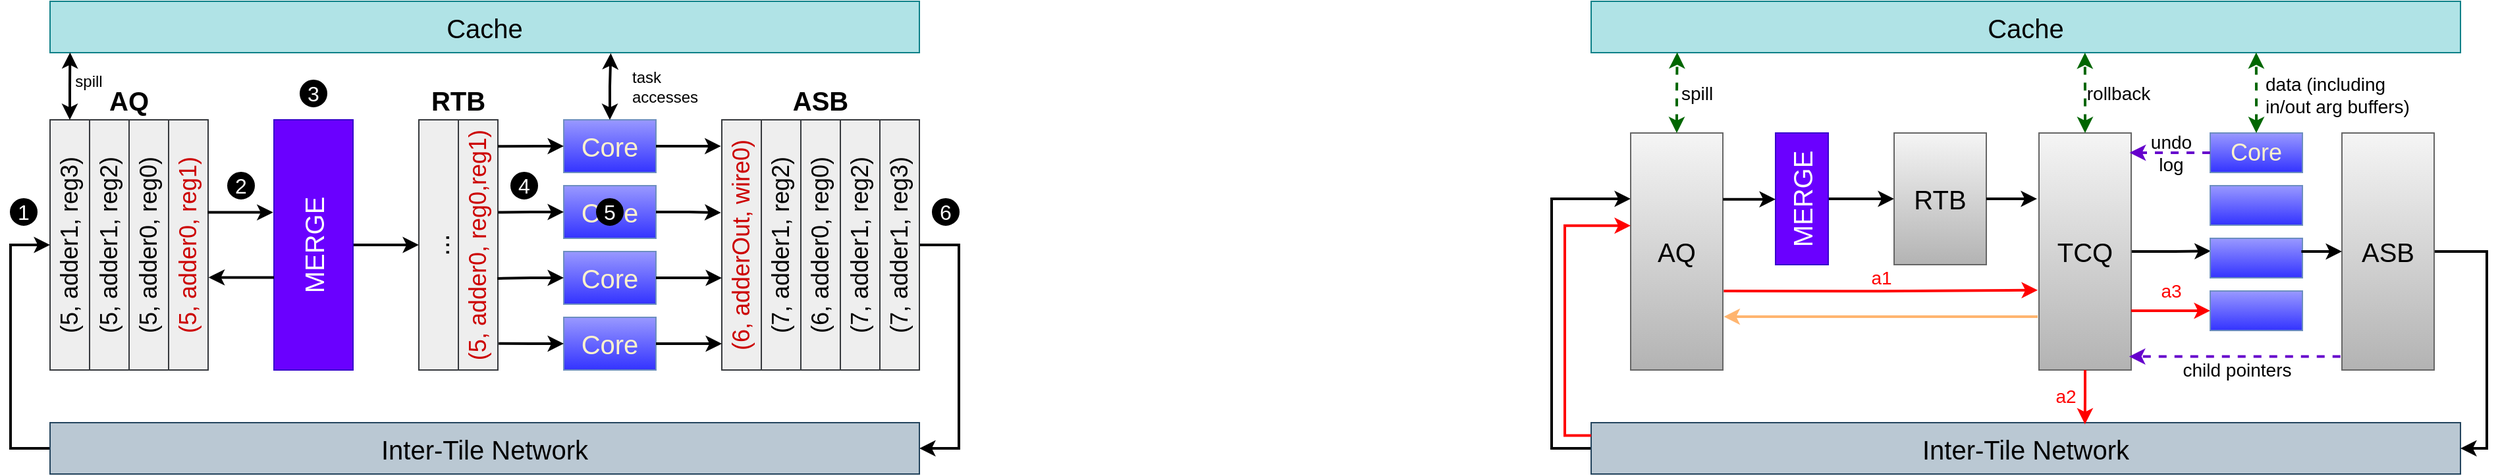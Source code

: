 <mxfile version="24.2.7" type="github">
  <diagram name="第 1 页" id="Oi9lxVLDmaP7N0kQnI4Y">
    <mxGraphModel dx="1434" dy="746" grid="1" gridSize="10" guides="1" tooltips="1" connect="1" arrows="1" fold="1" page="1" pageScale="1" pageWidth="1169" pageHeight="827" math="0" shadow="0">
      <root>
        <mxCell id="0" />
        <mxCell id="1" parent="0" />
        <mxCell id="TrrRXMVcNxFXmYXb0s_2-1" value="" style="group" vertex="1" connectable="0" parent="1">
          <mxGeometry x="1210" y="40" width="710" height="359" as="geometry" />
        </mxCell>
        <mxCell id="TrrRXMVcNxFXmYXb0s_2-2" value="&lt;span style=&quot;font-size: 20px;&quot;&gt;Cache&lt;/span&gt;" style="rounded=0;whiteSpace=wrap;html=1;fillColor=#b0e3e6;strokeColor=#0e8088;" vertex="1" parent="TrrRXMVcNxFXmYXb0s_2-1">
          <mxGeometry x="30" width="660" height="39" as="geometry" />
        </mxCell>
        <mxCell id="TrrRXMVcNxFXmYXb0s_2-3" style="edgeStyle=orthogonalEdgeStyle;rounded=0;orthogonalLoop=1;jettySize=auto;html=1;exitX=0;exitY=0.5;exitDx=0;exitDy=0;strokeWidth=2;entryX=0;entryY=0.278;entryDx=0;entryDy=0;entryPerimeter=0;" edge="1" parent="TrrRXMVcNxFXmYXb0s_2-1" source="TrrRXMVcNxFXmYXb0s_2-4" target="TrrRXMVcNxFXmYXb0s_2-7">
          <mxGeometry relative="1" as="geometry">
            <mxPoint x="40" y="130" as="targetPoint" />
            <Array as="points">
              <mxPoint y="339" />
              <mxPoint y="150" />
            </Array>
          </mxGeometry>
        </mxCell>
        <mxCell id="TrrRXMVcNxFXmYXb0s_2-4" value="&lt;span style=&quot;font-size: 20px;&quot;&gt;Inter-Tile Network&lt;/span&gt;" style="rounded=0;whiteSpace=wrap;html=1;fillColor=#bac8d3;strokeColor=#23445d;" vertex="1" parent="TrrRXMVcNxFXmYXb0s_2-1">
          <mxGeometry x="30" y="320" width="660" height="39" as="geometry" />
        </mxCell>
        <mxCell id="TrrRXMVcNxFXmYXb0s_2-5" style="edgeStyle=orthogonalEdgeStyle;rounded=0;orthogonalLoop=1;jettySize=auto;html=1;exitX=1;exitY=0.5;exitDx=0;exitDy=0;entryX=0;entryY=0.5;entryDx=0;entryDy=0;strokeWidth=2;" edge="1" parent="TrrRXMVcNxFXmYXb0s_2-1" source="TrrRXMVcNxFXmYXb0s_2-6" target="TrrRXMVcNxFXmYXb0s_2-8">
          <mxGeometry relative="1" as="geometry" />
        </mxCell>
        <mxCell id="TrrRXMVcNxFXmYXb0s_2-6" value="MERGE" style="rounded=0;whiteSpace=wrap;html=1;horizontal=0;fontSize=20;fillColor=#6a00ff;strokeColor=#3700CC;fontColor=#ffffff;" vertex="1" parent="TrrRXMVcNxFXmYXb0s_2-1">
          <mxGeometry x="170" y="100" width="40" height="100" as="geometry" />
        </mxCell>
        <mxCell id="TrrRXMVcNxFXmYXb0s_2-7" value="AQ" style="rounded=0;whiteSpace=wrap;html=1;horizontal=1;fontSize=20;fillColor=#f5f5f5;strokeColor=#666666;gradientColor=#b3b3b3;fontStyle=0" vertex="1" parent="TrrRXMVcNxFXmYXb0s_2-1">
          <mxGeometry x="60" y="100" width="70" height="180" as="geometry" />
        </mxCell>
        <mxCell id="TrrRXMVcNxFXmYXb0s_2-8" value="RTB" style="rounded=0;whiteSpace=wrap;html=1;horizontal=1;fontSize=20;fillColor=#f5f5f5;strokeColor=#666666;gradientColor=#b3b3b3;fontStyle=0" vertex="1" parent="TrrRXMVcNxFXmYXb0s_2-1">
          <mxGeometry x="260" y="100" width="70" height="100" as="geometry" />
        </mxCell>
        <mxCell id="TrrRXMVcNxFXmYXb0s_2-9" style="edgeStyle=orthogonalEdgeStyle;rounded=0;orthogonalLoop=1;jettySize=auto;html=1;exitX=1;exitY=0.5;exitDx=0;exitDy=0;entryX=0.005;entryY=0.322;entryDx=0;entryDy=0;entryPerimeter=0;strokeWidth=2;" edge="1" parent="TrrRXMVcNxFXmYXb0s_2-1" source="TrrRXMVcNxFXmYXb0s_2-10" target="TrrRXMVcNxFXmYXb0s_2-15">
          <mxGeometry relative="1" as="geometry">
            <mxPoint x="490" y="190" as="targetPoint" />
          </mxGeometry>
        </mxCell>
        <mxCell id="TrrRXMVcNxFXmYXb0s_2-10" value="TCQ" style="rounded=0;whiteSpace=wrap;html=1;horizontal=1;fontSize=20;fillColor=#f5f5f5;strokeColor=#666666;gradientColor=#b3b3b3;fontStyle=0" vertex="1" parent="TrrRXMVcNxFXmYXb0s_2-1">
          <mxGeometry x="370" y="100" width="70" height="180" as="geometry" />
        </mxCell>
        <mxCell id="TrrRXMVcNxFXmYXb0s_2-11" style="edgeStyle=orthogonalEdgeStyle;rounded=0;orthogonalLoop=1;jettySize=auto;html=1;exitX=1;exitY=0.5;exitDx=0;exitDy=0;entryX=1;entryY=0.5;entryDx=0;entryDy=0;strokeWidth=2;" edge="1" parent="TrrRXMVcNxFXmYXb0s_2-1" source="TrrRXMVcNxFXmYXb0s_2-12" target="TrrRXMVcNxFXmYXb0s_2-4">
          <mxGeometry relative="1" as="geometry">
            <mxPoint x="720" y="350" as="targetPoint" />
            <Array as="points">
              <mxPoint x="710" y="190" />
              <mxPoint x="710" y="339" />
            </Array>
          </mxGeometry>
        </mxCell>
        <mxCell id="TrrRXMVcNxFXmYXb0s_2-12" value="ASB" style="rounded=0;whiteSpace=wrap;html=1;horizontal=1;fontSize=20;fillColor=#f5f5f5;strokeColor=#666666;gradientColor=#b3b3b3;fontStyle=0" vertex="1" parent="TrrRXMVcNxFXmYXb0s_2-1">
          <mxGeometry x="600" y="100" width="70" height="180" as="geometry" />
        </mxCell>
        <mxCell id="TrrRXMVcNxFXmYXb0s_2-13" value="Core" style="rounded=0;whiteSpace=wrap;html=1;fillColor=#9999FF;gradientColor=#3333FF;strokeColor=#6c8ebf;fontSize=18;fontColor=#FFF2CC;" vertex="1" parent="TrrRXMVcNxFXmYXb0s_2-1">
          <mxGeometry x="500" y="100" width="70" height="30" as="geometry" />
        </mxCell>
        <mxCell id="TrrRXMVcNxFXmYXb0s_2-14" value="" style="rounded=0;whiteSpace=wrap;html=1;fillColor=#9999FF;gradientColor=#3333FF;strokeColor=#6c8ebf;fontSize=18;fontColor=#FFF2CC;" vertex="1" parent="TrrRXMVcNxFXmYXb0s_2-1">
          <mxGeometry x="500" y="140" width="70" height="30" as="geometry" />
        </mxCell>
        <mxCell id="TrrRXMVcNxFXmYXb0s_2-15" value="" style="rounded=0;whiteSpace=wrap;html=1;fillColor=#9999FF;gradientColor=#3333FF;strokeColor=#6c8ebf;fontSize=18;fontColor=#FFF2CC;" vertex="1" parent="TrrRXMVcNxFXmYXb0s_2-1">
          <mxGeometry x="500" y="180" width="70" height="30" as="geometry" />
        </mxCell>
        <mxCell id="TrrRXMVcNxFXmYXb0s_2-16" value="a3" style="edgeStyle=orthogonalEdgeStyle;rounded=0;orthogonalLoop=1;jettySize=auto;html=1;exitX=0;exitY=0.5;exitDx=0;exitDy=0;entryX=1;entryY=0.75;entryDx=0;entryDy=0;startArrow=classic;startFill=1;endArrow=none;endFill=0;strokeWidth=2;strokeColor=#FF0000;fontColor=#FF0000;fontSize=14;" edge="1" parent="TrrRXMVcNxFXmYXb0s_2-1" source="TrrRXMVcNxFXmYXb0s_2-17" target="TrrRXMVcNxFXmYXb0s_2-10">
          <mxGeometry y="-15" relative="1" as="geometry">
            <mxPoint as="offset" />
          </mxGeometry>
        </mxCell>
        <mxCell id="TrrRXMVcNxFXmYXb0s_2-17" value="" style="rounded=0;whiteSpace=wrap;html=1;fillColor=#9999FF;gradientColor=#3333FF;strokeColor=#6c8ebf;fontSize=18;fontColor=#FFF2CC;" vertex="1" parent="TrrRXMVcNxFXmYXb0s_2-1">
          <mxGeometry x="500" y="220" width="70" height="30" as="geometry" />
        </mxCell>
        <mxCell id="TrrRXMVcNxFXmYXb0s_2-18" value="a2" style="edgeStyle=orthogonalEdgeStyle;rounded=0;orthogonalLoop=1;jettySize=auto;html=1;exitX=0.5;exitY=1;exitDx=0;exitDy=0;entryX=0.568;entryY=0.031;entryDx=0;entryDy=0;entryPerimeter=0;strokeWidth=2;strokeColor=#FF0000;fontSize=14;fontColor=#FF0000;" edge="1" parent="TrrRXMVcNxFXmYXb0s_2-1" source="TrrRXMVcNxFXmYXb0s_2-10" target="TrrRXMVcNxFXmYXb0s_2-4">
          <mxGeometry x="-0.027" y="-15" relative="1" as="geometry">
            <mxPoint as="offset" />
          </mxGeometry>
        </mxCell>
        <mxCell id="TrrRXMVcNxFXmYXb0s_2-19" value="a1" style="edgeStyle=orthogonalEdgeStyle;rounded=0;orthogonalLoop=1;jettySize=auto;html=1;exitX=1.01;exitY=0.667;exitDx=0;exitDy=0;entryX=-0.014;entryY=0.663;entryDx=0;entryDy=0;entryPerimeter=0;exitPerimeter=0;strokeWidth=2;strokeColor=#FF0000;fontSize=14;fontColor=#FF0000;" edge="1" parent="TrrRXMVcNxFXmYXb0s_2-1" source="TrrRXMVcNxFXmYXb0s_2-7" target="TrrRXMVcNxFXmYXb0s_2-10">
          <mxGeometry x="0.004" y="9" relative="1" as="geometry">
            <mxPoint as="offset" />
          </mxGeometry>
        </mxCell>
        <mxCell id="TrrRXMVcNxFXmYXb0s_2-20" style="edgeStyle=orthogonalEdgeStyle;rounded=0;orthogonalLoop=1;jettySize=auto;html=1;exitX=-0.014;exitY=0.775;exitDx=0;exitDy=0;exitPerimeter=0;entryX=1.01;entryY=0.775;entryDx=0;entryDy=0;entryPerimeter=0;strokeWidth=2;strokeColor=#FFB570;" edge="1" parent="TrrRXMVcNxFXmYXb0s_2-1" source="TrrRXMVcNxFXmYXb0s_2-10" target="TrrRXMVcNxFXmYXb0s_2-7">
          <mxGeometry relative="1" as="geometry">
            <mxPoint x="141" y="230" as="sourcePoint" />
            <mxPoint x="200" y="280" as="targetPoint" />
          </mxGeometry>
        </mxCell>
        <mxCell id="TrrRXMVcNxFXmYXb0s_2-21" style="edgeStyle=orthogonalEdgeStyle;rounded=0;orthogonalLoop=1;jettySize=auto;html=1;exitX=1.002;exitY=0.28;exitDx=0;exitDy=0;strokeWidth=2;exitPerimeter=0;entryX=0;entryY=0.5;entryDx=0;entryDy=0;" edge="1" parent="TrrRXMVcNxFXmYXb0s_2-1" source="TrrRXMVcNxFXmYXb0s_2-7" target="TrrRXMVcNxFXmYXb0s_2-6">
          <mxGeometry relative="1" as="geometry">
            <mxPoint x="170" y="145" as="targetPoint" />
          </mxGeometry>
        </mxCell>
        <mxCell id="TrrRXMVcNxFXmYXb0s_2-22" style="edgeStyle=orthogonalEdgeStyle;rounded=0;orthogonalLoop=1;jettySize=auto;html=1;exitX=1;exitY=0.5;exitDx=0;exitDy=0;entryX=-0.022;entryY=0.274;entryDx=0;entryDy=0;entryPerimeter=0;strokeWidth=2;" edge="1" parent="TrrRXMVcNxFXmYXb0s_2-1" source="TrrRXMVcNxFXmYXb0s_2-8" target="TrrRXMVcNxFXmYXb0s_2-10">
          <mxGeometry relative="1" as="geometry" />
        </mxCell>
        <mxCell id="TrrRXMVcNxFXmYXb0s_2-23" style="edgeStyle=orthogonalEdgeStyle;rounded=0;orthogonalLoop=1;jettySize=auto;html=1;exitX=0;exitY=0.5;exitDx=0;exitDy=0;entryX=0.989;entryY=0.341;entryDx=0;entryDy=0;entryPerimeter=0;startArrow=classic;startFill=1;endArrow=none;endFill=0;strokeWidth=2;" edge="1" parent="TrrRXMVcNxFXmYXb0s_2-1" source="TrrRXMVcNxFXmYXb0s_2-12" target="TrrRXMVcNxFXmYXb0s_2-15">
          <mxGeometry relative="1" as="geometry" />
        </mxCell>
        <mxCell id="TrrRXMVcNxFXmYXb0s_2-24" value="undo&lt;div style=&quot;font-size: 14px;&quot;&gt;log&lt;/div&gt;" style="edgeStyle=orthogonalEdgeStyle;rounded=0;orthogonalLoop=1;jettySize=auto;html=1;exitX=0;exitY=0.5;exitDx=0;exitDy=0;entryX=0.984;entryY=0.083;entryDx=0;entryDy=0;entryPerimeter=0;strokeWidth=2;strokeColor=#6600CC;dashed=1;labelBackgroundColor=none;fontSize=14;" edge="1" parent="TrrRXMVcNxFXmYXb0s_2-1" source="TrrRXMVcNxFXmYXb0s_2-13" target="TrrRXMVcNxFXmYXb0s_2-10">
          <mxGeometry x="-0.021" relative="1" as="geometry">
            <mxPoint as="offset" />
          </mxGeometry>
        </mxCell>
        <mxCell id="TrrRXMVcNxFXmYXb0s_2-25" value="child pointers" style="edgeStyle=orthogonalEdgeStyle;rounded=0;orthogonalLoop=1;jettySize=auto;html=1;exitX=-0.016;exitY=0.943;exitDx=0;exitDy=0;strokeWidth=2;strokeColor=#6600CC;dashed=1;exitPerimeter=0;entryX=0.978;entryY=0.943;entryDx=0;entryDy=0;entryPerimeter=0;fontSize=14;" edge="1" parent="TrrRXMVcNxFXmYXb0s_2-1" source="TrrRXMVcNxFXmYXb0s_2-12" target="TrrRXMVcNxFXmYXb0s_2-10">
          <mxGeometry x="-0.017" y="10" relative="1" as="geometry">
            <mxPoint x="510" y="125" as="sourcePoint" />
            <mxPoint x="440" y="270" as="targetPoint" />
            <mxPoint as="offset" />
          </mxGeometry>
        </mxCell>
        <mxCell id="TrrRXMVcNxFXmYXb0s_2-26" value="data (including&lt;div style=&quot;font-size: 14px;&quot;&gt;in/out arg buffers)&lt;/div&gt;" style="edgeStyle=orthogonalEdgeStyle;rounded=0;orthogonalLoop=1;jettySize=auto;html=1;exitX=0.5;exitY=0;exitDx=0;exitDy=0;entryX=0.765;entryY=0.997;entryDx=0;entryDy=0;entryPerimeter=0;startArrow=classic;startFill=1;strokeWidth=2;dashed=1;strokeColor=#006600;align=left;fontSize=14;" edge="1" parent="TrrRXMVcNxFXmYXb0s_2-1" source="TrrRXMVcNxFXmYXb0s_2-13" target="TrrRXMVcNxFXmYXb0s_2-2">
          <mxGeometry x="-0.028" y="-5" relative="1" as="geometry">
            <Array as="points">
              <mxPoint x="535" y="70" />
              <mxPoint x="535" y="70" />
            </Array>
            <mxPoint as="offset" />
          </mxGeometry>
        </mxCell>
        <mxCell id="TrrRXMVcNxFXmYXb0s_2-27" style="edgeStyle=orthogonalEdgeStyle;rounded=0;orthogonalLoop=1;jettySize=auto;html=1;exitX=0;exitY=0.25;exitDx=0;exitDy=0;strokeWidth=2;entryX=0;entryY=0.391;entryDx=0;entryDy=0;entryPerimeter=0;strokeColor=#FF0000;" edge="1" parent="TrrRXMVcNxFXmYXb0s_2-1" source="TrrRXMVcNxFXmYXb0s_2-4" target="TrrRXMVcNxFXmYXb0s_2-7">
          <mxGeometry relative="1" as="geometry">
            <mxPoint x="40" y="350" as="sourcePoint" />
            <mxPoint x="70" y="140" as="targetPoint" />
          </mxGeometry>
        </mxCell>
        <mxCell id="TrrRXMVcNxFXmYXb0s_2-28" value="spill" style="edgeStyle=orthogonalEdgeStyle;rounded=0;orthogonalLoop=1;jettySize=auto;html=1;exitX=0.5;exitY=0;exitDx=0;exitDy=0;entryX=0.099;entryY=0.995;entryDx=0;entryDy=0;entryPerimeter=0;startArrow=classic;startFill=1;strokeWidth=2;dashed=1;strokeColor=#006600;fontSize=14;" edge="1" parent="TrrRXMVcNxFXmYXb0s_2-1" source="TrrRXMVcNxFXmYXb0s_2-7" target="TrrRXMVcNxFXmYXb0s_2-2">
          <mxGeometry x="0.002" y="-15" relative="1" as="geometry">
            <mxPoint y="1" as="offset" />
          </mxGeometry>
        </mxCell>
        <mxCell id="TrrRXMVcNxFXmYXb0s_2-29" value="rollback" style="edgeStyle=orthogonalEdgeStyle;rounded=0;orthogonalLoop=1;jettySize=auto;html=1;exitX=0.5;exitY=0;exitDx=0;exitDy=0;entryX=0.568;entryY=1;entryDx=0;entryDy=0;entryPerimeter=0;startArrow=classic;startFill=1;strokeWidth=2;dashed=1;strokeColor=#006600;fontSize=14;" edge="1" parent="TrrRXMVcNxFXmYXb0s_2-1" source="TrrRXMVcNxFXmYXb0s_2-10" target="TrrRXMVcNxFXmYXb0s_2-2">
          <mxGeometry x="-0.016" y="-25" relative="1" as="geometry">
            <Array as="points">
              <mxPoint x="405" y="70" />
              <mxPoint x="405" y="70" />
            </Array>
            <mxPoint as="offset" />
          </mxGeometry>
        </mxCell>
        <mxCell id="TrrRXMVcNxFXmYXb0s_2-30" value="" style="group" vertex="1" connectable="0" parent="1">
          <mxGeometry x="40" y="40" width="720" height="359" as="geometry" />
        </mxCell>
        <mxCell id="TrrRXMVcNxFXmYXb0s_2-31" value="(5, adder1, reg3)" style="rounded=0;whiteSpace=wrap;html=1;horizontal=0;fontSize=18;fillColor=#eeeeee;strokeColor=#36393d;" vertex="1" parent="TrrRXMVcNxFXmYXb0s_2-30">
          <mxGeometry x="30" y="90" width="30" height="190" as="geometry" />
        </mxCell>
        <mxCell id="TrrRXMVcNxFXmYXb0s_2-32" value="(5, adder1, reg2)" style="rounded=0;whiteSpace=wrap;html=1;horizontal=0;fontSize=18;fillColor=#eeeeee;strokeColor=#36393d;" vertex="1" parent="TrrRXMVcNxFXmYXb0s_2-30">
          <mxGeometry x="60" y="90" width="30" height="190" as="geometry" />
        </mxCell>
        <mxCell id="TrrRXMVcNxFXmYXb0s_2-33" value="(5, adder0, reg0)" style="rounded=0;whiteSpace=wrap;html=1;horizontal=0;fontSize=18;fillColor=#eeeeee;strokeColor=#36393d;" vertex="1" parent="TrrRXMVcNxFXmYXb0s_2-30">
          <mxGeometry x="90" y="90" width="30" height="190" as="geometry" />
        </mxCell>
        <mxCell id="TrrRXMVcNxFXmYXb0s_2-34" value="(5, adder0, reg1)" style="rounded=0;whiteSpace=wrap;html=1;horizontal=0;fontSize=18;fillColor=#eeeeee;strokeColor=#36393d;fontColor=#CC0000;" vertex="1" parent="TrrRXMVcNxFXmYXb0s_2-30">
          <mxGeometry x="120" y="90" width="30" height="190" as="geometry" />
        </mxCell>
        <mxCell id="TrrRXMVcNxFXmYXb0s_2-35" style="edgeStyle=orthogonalEdgeStyle;rounded=0;orthogonalLoop=1;jettySize=auto;html=1;entryX=0;entryY=0.5;entryDx=0;entryDy=0;strokeWidth=2;" edge="1" parent="TrrRXMVcNxFXmYXb0s_2-30" source="TrrRXMVcNxFXmYXb0s_2-36" target="TrrRXMVcNxFXmYXb0s_2-41">
          <mxGeometry relative="1" as="geometry" />
        </mxCell>
        <mxCell id="TrrRXMVcNxFXmYXb0s_2-36" value="MERGE" style="rounded=0;whiteSpace=wrap;html=1;horizontal=0;fontSize=20;fillColor=#6a00ff;strokeColor=#3700CC;fontColor=#ffffff;" vertex="1" parent="TrrRXMVcNxFXmYXb0s_2-30">
          <mxGeometry x="200" y="90" width="60" height="190" as="geometry" />
        </mxCell>
        <mxCell id="TrrRXMVcNxFXmYXb0s_2-37" value="Core" style="rounded=0;whiteSpace=wrap;html=1;fillColor=#9999FF;gradientColor=#3333FF;strokeColor=#6c8ebf;fontSize=20;fontColor=#FFF2CC;" vertex="1" parent="TrrRXMVcNxFXmYXb0s_2-30">
          <mxGeometry x="420" y="90" width="70" height="40" as="geometry" />
        </mxCell>
        <mxCell id="TrrRXMVcNxFXmYXb0s_2-38" value="Core" style="rounded=0;whiteSpace=wrap;html=1;fillColor=#9999FF;gradientColor=#3333FF;strokeColor=#6c8ebf;fontSize=20;fontColor=#FFF2CC;" vertex="1" parent="TrrRXMVcNxFXmYXb0s_2-30">
          <mxGeometry x="420" y="140" width="70" height="40" as="geometry" />
        </mxCell>
        <mxCell id="TrrRXMVcNxFXmYXb0s_2-39" value="Core" style="rounded=0;whiteSpace=wrap;html=1;fillColor=#9999FF;gradientColor=#3333FF;strokeColor=#6c8ebf;fontSize=20;fontColor=#FFF2CC;" vertex="1" parent="TrrRXMVcNxFXmYXb0s_2-30">
          <mxGeometry x="420" y="190" width="70" height="40" as="geometry" />
        </mxCell>
        <mxCell id="TrrRXMVcNxFXmYXb0s_2-40" value="Core" style="rounded=0;whiteSpace=wrap;html=1;fillColor=#9999FF;gradientColor=#3333FF;strokeColor=#6c8ebf;fontSize=20;fontColor=#FFF2CC;" vertex="1" parent="TrrRXMVcNxFXmYXb0s_2-30">
          <mxGeometry x="420" y="240" width="70" height="40" as="geometry" />
        </mxCell>
        <mxCell id="TrrRXMVcNxFXmYXb0s_2-41" value="..." style="rounded=0;whiteSpace=wrap;html=1;horizontal=0;fontSize=20;fillColor=#eeeeee;strokeColor=#36393d;" vertex="1" parent="TrrRXMVcNxFXmYXb0s_2-30">
          <mxGeometry x="310" y="90" width="30" height="190" as="geometry" />
        </mxCell>
        <mxCell id="TrrRXMVcNxFXmYXb0s_2-42" value="(5, adder0, reg0,reg1)" style="rounded=0;whiteSpace=wrap;html=1;horizontal=0;fontSize=18;fillColor=#eeeeee;strokeColor=#36393d;fontColor=#CC0000;" vertex="1" parent="TrrRXMVcNxFXmYXb0s_2-30">
          <mxGeometry x="340" y="90" width="30" height="190" as="geometry" />
        </mxCell>
        <mxCell id="TrrRXMVcNxFXmYXb0s_2-43" value="(6, adderOut, wire0)" style="rounded=0;whiteSpace=wrap;html=1;horizontal=0;fontSize=18;fillColor=#eeeeee;strokeColor=#36393d;fontColor=#CC0000;" vertex="1" parent="TrrRXMVcNxFXmYXb0s_2-30">
          <mxGeometry x="540" y="90" width="30" height="190" as="geometry" />
        </mxCell>
        <mxCell id="TrrRXMVcNxFXmYXb0s_2-44" value="(7, adder1, reg2)" style="rounded=0;whiteSpace=wrap;html=1;horizontal=0;fontSize=18;fillColor=#eeeeee;strokeColor=#36393d;" vertex="1" parent="TrrRXMVcNxFXmYXb0s_2-30">
          <mxGeometry x="570" y="90" width="30" height="190" as="geometry" />
        </mxCell>
        <mxCell id="TrrRXMVcNxFXmYXb0s_2-45" value="(6, adder0, reg0)" style="rounded=0;whiteSpace=wrap;html=1;horizontal=0;fontSize=18;fillColor=#eeeeee;strokeColor=#36393d;" vertex="1" parent="TrrRXMVcNxFXmYXb0s_2-30">
          <mxGeometry x="600" y="90" width="30" height="190" as="geometry" />
        </mxCell>
        <mxCell id="TrrRXMVcNxFXmYXb0s_2-46" value="(7, adder1, reg2)" style="rounded=0;whiteSpace=wrap;html=1;horizontal=0;fontSize=18;fillColor=#eeeeee;strokeColor=#36393d;" vertex="1" parent="TrrRXMVcNxFXmYXb0s_2-30">
          <mxGeometry x="630" y="90" width="30" height="190" as="geometry" />
        </mxCell>
        <mxCell id="TrrRXMVcNxFXmYXb0s_2-47" style="edgeStyle=orthogonalEdgeStyle;rounded=0;orthogonalLoop=1;jettySize=auto;html=1;exitX=1;exitY=0.5;exitDx=0;exitDy=0;entryX=1;entryY=0.5;entryDx=0;entryDy=0;strokeWidth=2;" edge="1" parent="TrrRXMVcNxFXmYXb0s_2-30" source="TrrRXMVcNxFXmYXb0s_2-48" target="TrrRXMVcNxFXmYXb0s_2-51">
          <mxGeometry relative="1" as="geometry">
            <Array as="points">
              <mxPoint x="720" y="185" />
              <mxPoint x="720" y="340" />
            </Array>
          </mxGeometry>
        </mxCell>
        <mxCell id="TrrRXMVcNxFXmYXb0s_2-48" value="(7, adder1, reg3)" style="rounded=0;whiteSpace=wrap;html=1;horizontal=0;fontSize=18;fillColor=#eeeeee;strokeColor=#36393d;" vertex="1" parent="TrrRXMVcNxFXmYXb0s_2-30">
          <mxGeometry x="660" y="90" width="30" height="190" as="geometry" />
        </mxCell>
        <mxCell id="TrrRXMVcNxFXmYXb0s_2-49" value="&lt;span style=&quot;font-size: 20px;&quot;&gt;Cache&lt;/span&gt;" style="rounded=0;whiteSpace=wrap;html=1;fillColor=#b0e3e6;strokeColor=#0e8088;" vertex="1" parent="TrrRXMVcNxFXmYXb0s_2-30">
          <mxGeometry x="30" width="660" height="39" as="geometry" />
        </mxCell>
        <mxCell id="TrrRXMVcNxFXmYXb0s_2-50" style="edgeStyle=orthogonalEdgeStyle;rounded=0;orthogonalLoop=1;jettySize=auto;html=1;exitX=0;exitY=0.5;exitDx=0;exitDy=0;entryX=0;entryY=0.5;entryDx=0;entryDy=0;strokeWidth=2;" edge="1" parent="TrrRXMVcNxFXmYXb0s_2-30" source="TrrRXMVcNxFXmYXb0s_2-51" target="TrrRXMVcNxFXmYXb0s_2-31">
          <mxGeometry relative="1" as="geometry">
            <Array as="points">
              <mxPoint y="340" />
              <mxPoint y="185" />
            </Array>
          </mxGeometry>
        </mxCell>
        <mxCell id="TrrRXMVcNxFXmYXb0s_2-51" value="&lt;span style=&quot;font-size: 20px;&quot;&gt;Inter-Tile Network&lt;/span&gt;" style="rounded=0;whiteSpace=wrap;html=1;fillColor=#bac8d3;strokeColor=#23445d;" vertex="1" parent="TrrRXMVcNxFXmYXb0s_2-30">
          <mxGeometry x="30" y="320" width="660" height="39" as="geometry" />
        </mxCell>
        <mxCell id="TrrRXMVcNxFXmYXb0s_2-52" value="spill" style="edgeStyle=orthogonalEdgeStyle;rounded=0;orthogonalLoop=1;jettySize=auto;html=1;startArrow=classic;startFill=1;entryX=0.023;entryY=0.996;entryDx=0;entryDy=0;entryPerimeter=0;strokeWidth=2;fontSize=12;" edge="1" parent="TrrRXMVcNxFXmYXb0s_2-30" source="TrrRXMVcNxFXmYXb0s_2-31" target="TrrRXMVcNxFXmYXb0s_2-49">
          <mxGeometry x="0.152" y="-14" relative="1" as="geometry">
            <mxPoint x="45" y="40" as="targetPoint" />
            <mxPoint as="offset" />
          </mxGeometry>
        </mxCell>
        <mxCell id="TrrRXMVcNxFXmYXb0s_2-53" style="edgeStyle=orthogonalEdgeStyle;rounded=0;orthogonalLoop=1;jettySize=auto;html=1;exitX=1;exitY=0.5;exitDx=0;exitDy=0;entryX=-0.022;entryY=0.105;entryDx=0;entryDy=0;entryPerimeter=0;strokeWidth=2;" edge="1" parent="TrrRXMVcNxFXmYXb0s_2-30" source="TrrRXMVcNxFXmYXb0s_2-37" target="TrrRXMVcNxFXmYXb0s_2-43">
          <mxGeometry relative="1" as="geometry" />
        </mxCell>
        <mxCell id="TrrRXMVcNxFXmYXb0s_2-54" style="edgeStyle=orthogonalEdgeStyle;rounded=0;orthogonalLoop=1;jettySize=auto;html=1;entryX=-0.022;entryY=0.371;entryDx=0;entryDy=0;entryPerimeter=0;strokeWidth=2;" edge="1" parent="TrrRXMVcNxFXmYXb0s_2-30" source="TrrRXMVcNxFXmYXb0s_2-38" target="TrrRXMVcNxFXmYXb0s_2-43">
          <mxGeometry relative="1" as="geometry" />
        </mxCell>
        <mxCell id="TrrRXMVcNxFXmYXb0s_2-55" style="edgeStyle=orthogonalEdgeStyle;rounded=0;orthogonalLoop=1;jettySize=auto;html=1;exitX=1;exitY=0.5;exitDx=0;exitDy=0;entryX=0;entryY=0.632;entryDx=0;entryDy=0;entryPerimeter=0;strokeWidth=2;" edge="1" parent="TrrRXMVcNxFXmYXb0s_2-30" source="TrrRXMVcNxFXmYXb0s_2-39" target="TrrRXMVcNxFXmYXb0s_2-43">
          <mxGeometry relative="1" as="geometry" />
        </mxCell>
        <mxCell id="TrrRXMVcNxFXmYXb0s_2-56" style="edgeStyle=orthogonalEdgeStyle;rounded=0;orthogonalLoop=1;jettySize=auto;html=1;entryX=0;entryY=0.895;entryDx=0;entryDy=0;entryPerimeter=0;strokeWidth=2;" edge="1" parent="TrrRXMVcNxFXmYXb0s_2-30" source="TrrRXMVcNxFXmYXb0s_2-40" target="TrrRXMVcNxFXmYXb0s_2-43">
          <mxGeometry relative="1" as="geometry" />
        </mxCell>
        <mxCell id="TrrRXMVcNxFXmYXb0s_2-57" style="edgeStyle=orthogonalEdgeStyle;rounded=0;orthogonalLoop=1;jettySize=auto;html=1;exitX=0;exitY=0.5;exitDx=0;exitDy=0;entryX=1.002;entryY=0.106;entryDx=0;entryDy=0;entryPerimeter=0;startArrow=classic;startFill=1;endArrow=none;endFill=0;strokeWidth=2;" edge="1" parent="TrrRXMVcNxFXmYXb0s_2-30" source="TrrRXMVcNxFXmYXb0s_2-37" target="TrrRXMVcNxFXmYXb0s_2-42">
          <mxGeometry relative="1" as="geometry">
            <Array as="points">
              <mxPoint x="400" y="110" />
            </Array>
          </mxGeometry>
        </mxCell>
        <mxCell id="TrrRXMVcNxFXmYXb0s_2-58" style="edgeStyle=orthogonalEdgeStyle;rounded=0;orthogonalLoop=1;jettySize=auto;html=1;exitX=0;exitY=0.5;exitDx=0;exitDy=0;entryX=1.011;entryY=0.37;entryDx=0;entryDy=0;entryPerimeter=0;startArrow=classic;startFill=1;endArrow=none;endFill=0;strokeWidth=2;" edge="1" parent="TrrRXMVcNxFXmYXb0s_2-30" source="TrrRXMVcNxFXmYXb0s_2-38" target="TrrRXMVcNxFXmYXb0s_2-42">
          <mxGeometry relative="1" as="geometry" />
        </mxCell>
        <mxCell id="TrrRXMVcNxFXmYXb0s_2-59" style="edgeStyle=orthogonalEdgeStyle;rounded=0;orthogonalLoop=1;jettySize=auto;html=1;exitX=0;exitY=0.5;exitDx=0;exitDy=0;entryX=0.983;entryY=0.634;entryDx=0;entryDy=0;entryPerimeter=0;startArrow=classic;startFill=1;endArrow=none;endFill=0;strokeWidth=2;" edge="1" parent="TrrRXMVcNxFXmYXb0s_2-30" source="TrrRXMVcNxFXmYXb0s_2-39" target="TrrRXMVcNxFXmYXb0s_2-42">
          <mxGeometry relative="1" as="geometry" />
        </mxCell>
        <mxCell id="TrrRXMVcNxFXmYXb0s_2-60" style="edgeStyle=orthogonalEdgeStyle;rounded=0;orthogonalLoop=1;jettySize=auto;html=1;exitX=0;exitY=0.5;exitDx=0;exitDy=0;entryX=1.02;entryY=0.894;entryDx=0;entryDy=0;entryPerimeter=0;startArrow=classic;startFill=1;endArrow=none;endFill=0;strokeWidth=2;" edge="1" parent="TrrRXMVcNxFXmYXb0s_2-30" source="TrrRXMVcNxFXmYXb0s_2-40" target="TrrRXMVcNxFXmYXb0s_2-42">
          <mxGeometry relative="1" as="geometry" />
        </mxCell>
        <mxCell id="TrrRXMVcNxFXmYXb0s_2-61" style="edgeStyle=orthogonalEdgeStyle;rounded=0;orthogonalLoop=1;jettySize=auto;html=1;entryX=-0.011;entryY=0.37;entryDx=0;entryDy=0;entryPerimeter=0;exitX=0.989;exitY=0.37;exitDx=0;exitDy=0;exitPerimeter=0;strokeWidth=2;" edge="1" parent="TrrRXMVcNxFXmYXb0s_2-30" source="TrrRXMVcNxFXmYXb0s_2-34" target="TrrRXMVcNxFXmYXb0s_2-36">
          <mxGeometry relative="1" as="geometry" />
        </mxCell>
        <mxCell id="TrrRXMVcNxFXmYXb0s_2-62" style="edgeStyle=orthogonalEdgeStyle;rounded=0;orthogonalLoop=1;jettySize=auto;html=1;exitX=1.011;exitY=0.63;exitDx=0;exitDy=0;entryX=0;entryY=0.63;entryDx=0;entryDy=0;entryPerimeter=0;exitPerimeter=0;startArrow=classic;startFill=1;endArrow=none;endFill=0;strokeWidth=2;" edge="1" parent="TrrRXMVcNxFXmYXb0s_2-30" source="TrrRXMVcNxFXmYXb0s_2-34" target="TrrRXMVcNxFXmYXb0s_2-36">
          <mxGeometry relative="1" as="geometry" />
        </mxCell>
        <mxCell id="TrrRXMVcNxFXmYXb0s_2-63" value="task&amp;nbsp;&lt;div style=&quot;font-size: 12px;&quot;&gt;accesses&lt;/div&gt;" style="edgeStyle=orthogonalEdgeStyle;rounded=0;orthogonalLoop=1;jettySize=auto;html=1;exitX=0.5;exitY=0;exitDx=0;exitDy=0;entryX=0.645;entryY=1.011;entryDx=0;entryDy=0;entryPerimeter=0;startArrow=classic;startFill=1;strokeWidth=2;align=left;fontSize=12;" edge="1" parent="TrrRXMVcNxFXmYXb0s_2-30" source="TrrRXMVcNxFXmYXb0s_2-37" target="TrrRXMVcNxFXmYXb0s_2-49">
          <mxGeometry x="0.023" y="-14" relative="1" as="geometry">
            <mxPoint as="offset" />
          </mxGeometry>
        </mxCell>
        <mxCell id="TrrRXMVcNxFXmYXb0s_2-64" value="1" style="ellipse;whiteSpace=wrap;html=1;aspect=fixed;fillColor=#000000;fontColor=#FFFFFF;fontSize=16;" vertex="1" parent="TrrRXMVcNxFXmYXb0s_2-30">
          <mxGeometry y="150" width="20" height="20" as="geometry" />
        </mxCell>
        <mxCell id="TrrRXMVcNxFXmYXb0s_2-65" value="2" style="ellipse;whiteSpace=wrap;html=1;aspect=fixed;fillColor=#000000;fontColor=#FFFFFF;fontSize=16;" vertex="1" parent="TrrRXMVcNxFXmYXb0s_2-30">
          <mxGeometry x="165" y="130" width="20" height="20" as="geometry" />
        </mxCell>
        <mxCell id="TrrRXMVcNxFXmYXb0s_2-66" value="3" style="ellipse;whiteSpace=wrap;html=1;aspect=fixed;fillColor=#000000;fontColor=#FFFFFF;fontSize=16;" vertex="1" parent="TrrRXMVcNxFXmYXb0s_2-30">
          <mxGeometry x="220" y="60" width="20" height="20" as="geometry" />
        </mxCell>
        <mxCell id="TrrRXMVcNxFXmYXb0s_2-67" value="4" style="ellipse;whiteSpace=wrap;html=1;aspect=fixed;fillColor=#000000;fontColor=#FFFFFF;fontSize=16;" vertex="1" parent="TrrRXMVcNxFXmYXb0s_2-30">
          <mxGeometry x="380" y="130" width="20" height="20" as="geometry" />
        </mxCell>
        <mxCell id="TrrRXMVcNxFXmYXb0s_2-68" value="5" style="ellipse;whiteSpace=wrap;html=1;aspect=fixed;fillColor=#000000;fontColor=#FFFFFF;fontSize=16;" vertex="1" parent="TrrRXMVcNxFXmYXb0s_2-30">
          <mxGeometry x="445" y="150" width="20" height="20" as="geometry" />
        </mxCell>
        <mxCell id="TrrRXMVcNxFXmYXb0s_2-69" value="6" style="ellipse;whiteSpace=wrap;html=1;aspect=fixed;fillColor=#000000;fontColor=#FFFFFF;fontSize=16;" vertex="1" parent="TrrRXMVcNxFXmYXb0s_2-30">
          <mxGeometry x="700" y="150" width="20" height="20" as="geometry" />
        </mxCell>
        <mxCell id="TrrRXMVcNxFXmYXb0s_2-70" value="AQ" style="text;html=1;align=center;verticalAlign=middle;whiteSpace=wrap;rounded=0;fontSize=20;fontStyle=1" vertex="1" parent="TrrRXMVcNxFXmYXb0s_2-30">
          <mxGeometry x="60" y="60" width="60" height="30" as="geometry" />
        </mxCell>
        <mxCell id="TrrRXMVcNxFXmYXb0s_2-71" value="RTB" style="text;html=1;align=center;verticalAlign=middle;whiteSpace=wrap;rounded=0;fontSize=20;fontStyle=1" vertex="1" parent="TrrRXMVcNxFXmYXb0s_2-30">
          <mxGeometry x="310" y="60" width="60" height="30" as="geometry" />
        </mxCell>
        <mxCell id="TrrRXMVcNxFXmYXb0s_2-72" value="ASB" style="text;html=1;align=center;verticalAlign=middle;whiteSpace=wrap;rounded=0;fontSize=20;fontStyle=1" vertex="1" parent="TrrRXMVcNxFXmYXb0s_2-30">
          <mxGeometry x="585" y="60" width="60" height="30" as="geometry" />
        </mxCell>
      </root>
    </mxGraphModel>
  </diagram>
</mxfile>
